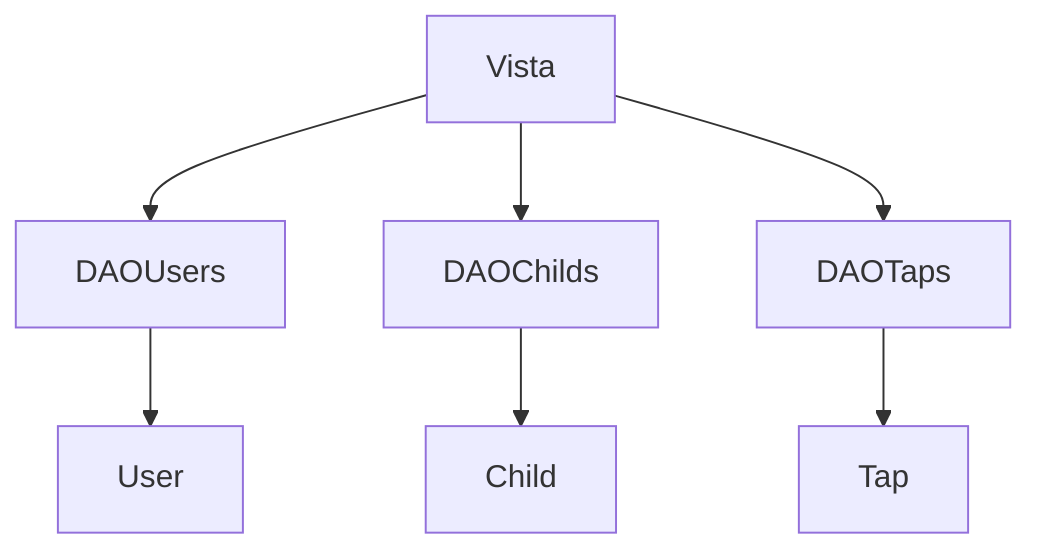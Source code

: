 flowchart TD
    A[Vista] --> B[DAOUsers]
    A --> C[DAOChilds]
    A --> D[DAOTaps]
    B --> E[User]
    C --> F[Child]
    D --> G[Tap]